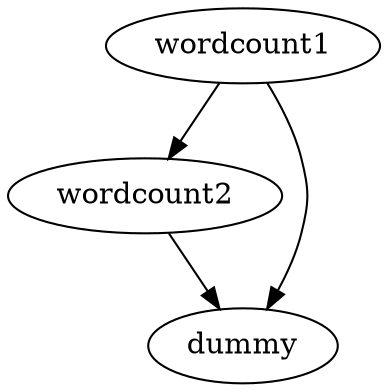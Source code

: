 digraph wordcount {
    wordcount1 [
                name="wordcount1"
                type="hadoop_streaming"
                ]
    wordcount2 [
                name="wordcount2"
                type="hadoop_streaming"
                ]
    dummy [
           name="dummy"
           type="dummy"
           ]
    wordcount1 -> wordcount2 -> dummy
    wordcount1 -> dummy
}
